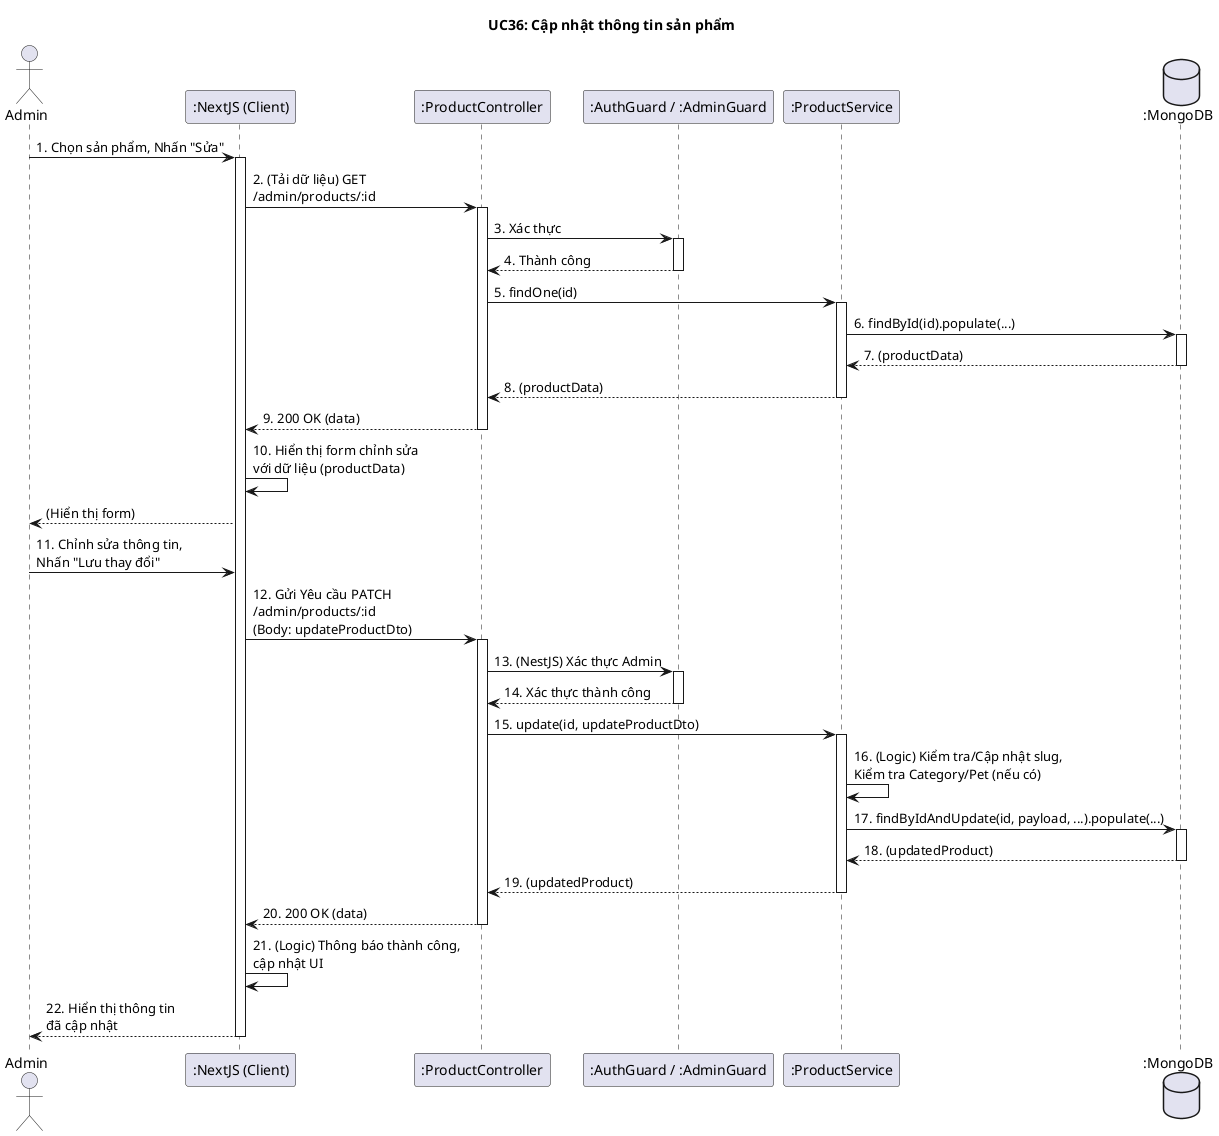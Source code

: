 @startuml
title UC36: Cập nhật thông tin sản phẩm

actor Admin
participant ":NextJS (Client)" as Client
participant ":ProductController" as Controller
participant ":AuthGuard / :AdminGuard" as Guards
participant ":ProductService" as Service
database ":MongoDB" as DB

Admin -> Client: 1. Chọn sản phẩm, Nhấn "Sửa"
activate Client

Client -> Controller: 2. (Tải dữ liệu) GET\n/admin/products/:id
activate Controller
Controller -> Guards: 3. Xác thực
activate Guards
Guards --> Controller: 4. Thành công
deactivate Guards
Controller -> Service: 5. findOne(id)
activate Service
Service -> DB: 6. findById(id).populate(...)
activate DB
DB --> Service: 7. (productData)
deactivate DB
Service --> Controller: 8. (productData)
deactivate Service
Controller --> Client: 9. 200 OK (data)
deactivate Controller
Client -> Client: 10. Hiển thị form chỉnh sửa\nvới dữ liệu (productData)
Client --> Admin: (Hiển thị form)

Admin -> Client: 11. Chỉnh sửa thông tin,\nNhấn "Lưu thay đổi"
Client -> Controller: 12. Gửi Yêu cầu PATCH\n/admin/products/:id \n(Body: updateProductDto)
activate Controller

Controller -> Guards: 13. (NestJS) Xác thực Admin
activate Guards
Guards --> Controller: 14. Xác thực thành công
deactivate Guards

Controller -> Service: 15. update(id, updateProductDto)
activate Service

Service -> Service: 16. (Logic) Kiểm tra/Cập nhật slug,\nKiểm tra Category/Pet (nếu có)
Service -> DB: 17. findByIdAndUpdate(id, payload, ...).populate(...)
activate DB
DB --> Service: 18. (updatedProduct)
deactivate DB

Service --> Controller: 19. (updatedProduct)
deactivate Service

Controller --> Client: 20. 200 OK (data)
deactivate Controller

Client -> Client: 21. (Logic) Thông báo thành công,\ncập nhật UI
Client --> Admin: 22. Hiển thị thông tin\nđã cập nhật

deactivate Client
@enduml
